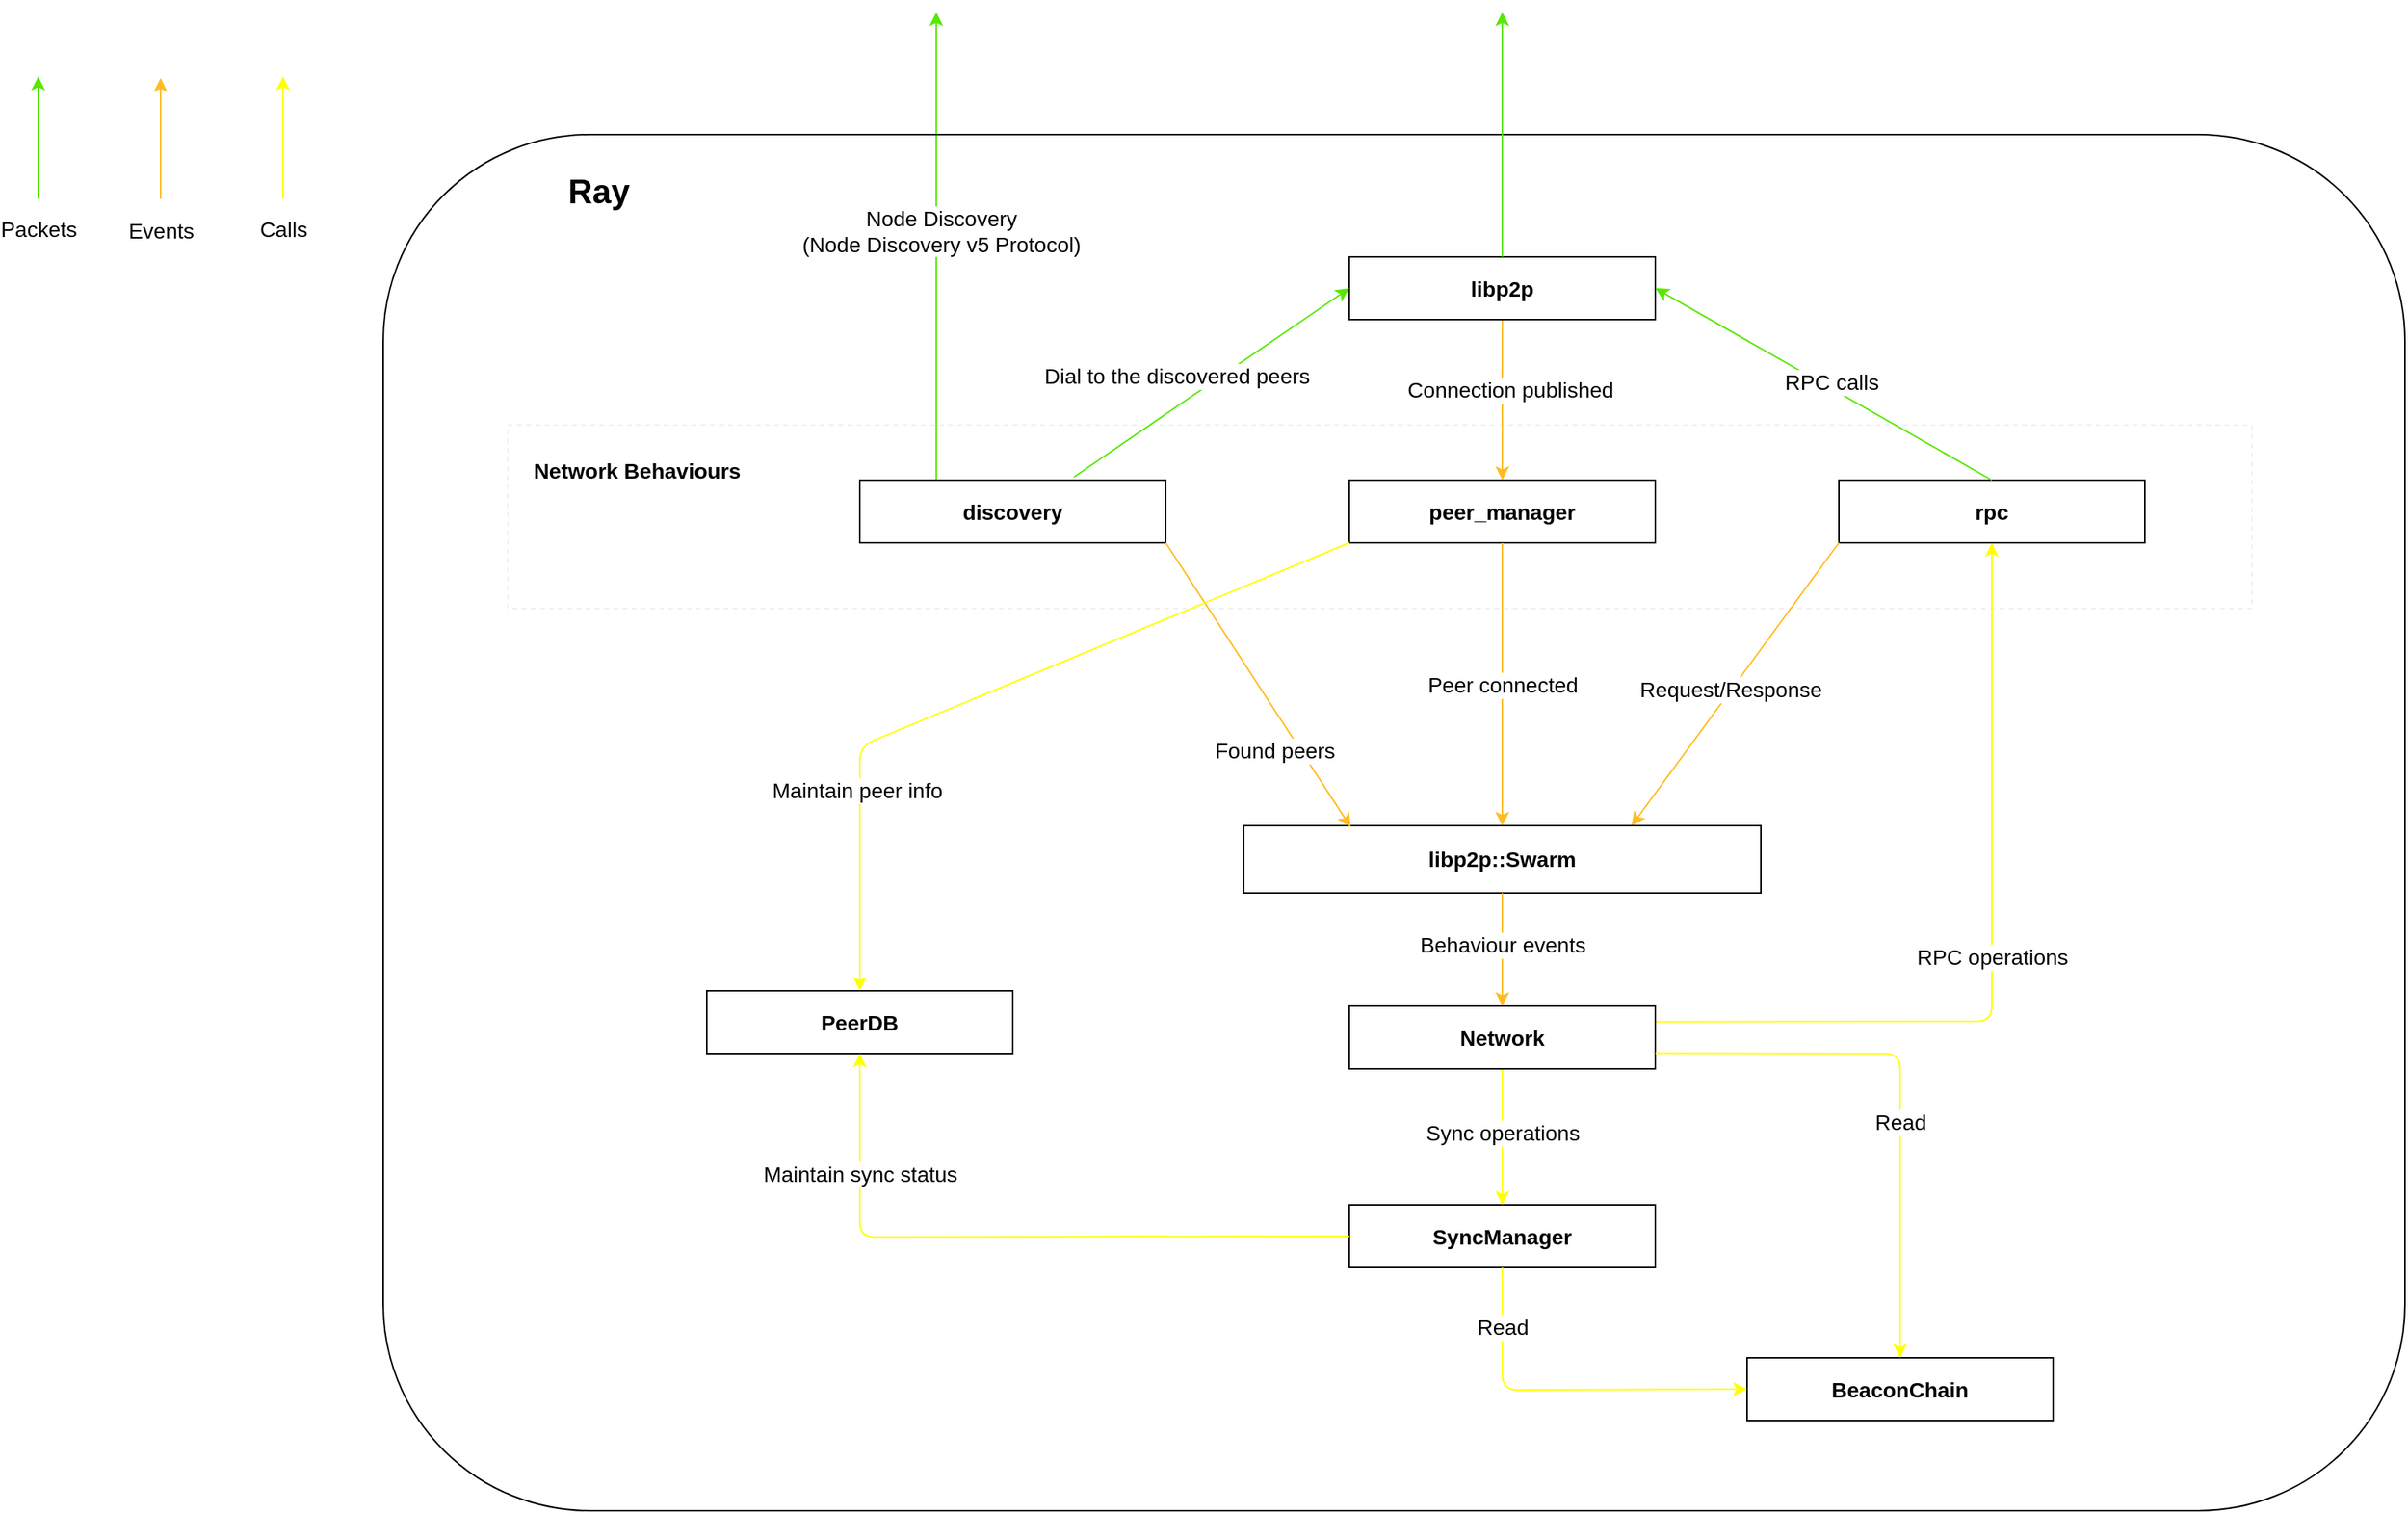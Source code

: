 <mxfile>
    <diagram id="ExdccTZqctQwAvQB16s_" name="Page-1">
        <mxGraphModel dx="2680" dy="1432" grid="0" gridSize="10" guides="1" tooltips="1" connect="1" arrows="1" fold="1" page="0" pageScale="1" pageWidth="827" pageHeight="1169" background="none" math="0" shadow="0">
            <root>
                <mxCell id="0"/>
                <mxCell id="1" parent="0"/>
                <mxCell id="147" value="" style="rounded=0;whiteSpace=wrap;html=1;fontSize=14;dashed=1;strokeColor=#F0F0F0;" parent="1" vertex="1">
                    <mxGeometry x="-550" y="30" width="1140" height="120" as="geometry"/>
                </mxCell>
                <mxCell id="36" value="" style="endArrow=classic;html=1;fontSize=18;fillColor=#60a917;strokeColor=#58E800;exitX=0.25;exitY=0;exitDx=0;exitDy=0;" parent="1" source="104" edge="1">
                    <mxGeometry x="-680" y="-450" width="50" height="50" as="geometry">
                        <mxPoint x="-400" y="-150" as="sourcePoint"/>
                        <mxPoint x="-270" y="-240" as="targetPoint"/>
                    </mxGeometry>
                </mxCell>
                <mxCell id="37" value="Node Discovery&lt;br&gt;(Node Discovery v5 Protocol)" style="edgeLabel;html=1;align=center;verticalAlign=middle;resizable=0;points=[];fontSize=14;" parent="36" vertex="1" connectable="0">
                    <mxGeometry relative="1" as="geometry">
                        <mxPoint x="3" y="-10" as="offset"/>
                    </mxGeometry>
                </mxCell>
                <mxCell id="41" value="" style="endArrow=classic;html=1;fontSize=18;fillColor=#e3c800;strokeColor=#FFBC21;" parent="1" edge="1">
                    <mxGeometry x="-1067" y="-1007" width="50" height="50" as="geometry">
                        <mxPoint x="-777" y="-118" as="sourcePoint"/>
                        <mxPoint x="-777" y="-197" as="targetPoint"/>
                    </mxGeometry>
                </mxCell>
                <mxCell id="42" value="Events" style="edgeLabel;html=1;align=center;verticalAlign=middle;resizable=0;points=[];fontSize=14;" parent="41" vertex="1" connectable="0">
                    <mxGeometry relative="1" as="geometry">
                        <mxPoint y="60" as="offset"/>
                    </mxGeometry>
                </mxCell>
                <mxCell id="46" value="" style="endArrow=classic;html=1;fontSize=18;fillColor=#e3c800;strokeColor=#FFBC21;exitX=0.5;exitY=1;exitDx=0;exitDy=0;entryX=0.5;entryY=0;entryDx=0;entryDy=0;" parent="1" source="109" target="105" edge="1">
                    <mxGeometry x="-135" y="-650" width="50" height="50" as="geometry">
                        <mxPoint x="125" y="-10" as="sourcePoint"/>
                        <mxPoint x="485" y="-10" as="targetPoint"/>
                    </mxGeometry>
                </mxCell>
                <mxCell id="47" value="Connection published" style="edgeLabel;html=1;align=center;verticalAlign=middle;resizable=0;points=[];fontSize=14;" parent="46" vertex="1" connectable="0">
                    <mxGeometry relative="1" as="geometry">
                        <mxPoint x="5" y="-7" as="offset"/>
                    </mxGeometry>
                </mxCell>
                <mxCell id="51" value="&lt;span style=&quot;font-size: 12px&quot;&gt;&lt;br&gt;&lt;/span&gt;" style="rounded=1;whiteSpace=wrap;html=1;fontSize=14;fillColor=none;" parent="1" vertex="1">
                    <mxGeometry x="-631.5" y="-160" width="1321.5" height="900" as="geometry"/>
                </mxCell>
                <mxCell id="104" value="discovery" style="rounded=0;whiteSpace=wrap;html=1;fontSize=14;fontStyle=1" parent="1" vertex="1">
                    <mxGeometry x="-320" y="66" width="200" height="41" as="geometry"/>
                </mxCell>
                <mxCell id="105" value="peer_manager" style="rounded=0;whiteSpace=wrap;html=1;fontSize=14;fontStyle=1" parent="1" vertex="1">
                    <mxGeometry y="66" width="200" height="41" as="geometry"/>
                </mxCell>
                <mxCell id="106" value="rpc" style="rounded=0;whiteSpace=wrap;html=1;fontSize=14;fontStyle=1" parent="1" vertex="1">
                    <mxGeometry x="320" y="66" width="200" height="41" as="geometry"/>
                </mxCell>
                <mxCell id="108" value="BeaconChain" style="rounded=0;whiteSpace=wrap;html=1;fontSize=14;fontStyle=1" parent="1" vertex="1">
                    <mxGeometry x="260" y="640" width="200" height="41" as="geometry"/>
                </mxCell>
                <mxCell id="109" value="libp2p" style="rounded=0;whiteSpace=wrap;html=1;fontSize=14;fontStyle=1" parent="1" vertex="1">
                    <mxGeometry y="-80" width="200" height="41" as="geometry"/>
                </mxCell>
                <mxCell id="112" value="" style="endArrow=classic;html=1;fontSize=18;fillColor=#60a917;strokeColor=#58E800;exitX=0.7;exitY=-0.049;exitDx=0;exitDy=0;entryX=0;entryY=0.5;entryDx=0;entryDy=0;exitPerimeter=0;" parent="1" source="104" target="109" edge="1">
                    <mxGeometry x="-470" y="-510" width="50" height="50" as="geometry">
                        <mxPoint x="-60" y="-20" as="sourcePoint"/>
                        <mxPoint x="-60" y="-300" as="targetPoint"/>
                    </mxGeometry>
                </mxCell>
                <mxCell id="113" value="Dial to the discovered peers" style="edgeLabel;html=1;align=center;verticalAlign=middle;resizable=0;points=[];fontSize=14;" parent="112" vertex="1" connectable="0">
                    <mxGeometry relative="1" as="geometry">
                        <mxPoint x="-23" y="-5" as="offset"/>
                    </mxGeometry>
                </mxCell>
                <mxCell id="114" value="" style="endArrow=classic;html=1;fontSize=18;fillColor=#60a917;strokeColor=#58E800;exitX=0.25;exitY=0;exitDx=0;exitDy=0;" parent="1" edge="1">
                    <mxGeometry x="-1267" y="-608" width="50" height="50" as="geometry">
                        <mxPoint x="-857" y="-118" as="sourcePoint"/>
                        <mxPoint x="-857" y="-198" as="targetPoint"/>
                    </mxGeometry>
                </mxCell>
                <mxCell id="115" value="Packets" style="edgeLabel;html=1;align=center;verticalAlign=middle;resizable=0;points=[];fontSize=14;" parent="114" vertex="1" connectable="0">
                    <mxGeometry relative="1" as="geometry">
                        <mxPoint y="60" as="offset"/>
                    </mxGeometry>
                </mxCell>
                <mxCell id="116" value="" style="endArrow=classic;html=1;fontSize=18;fillColor=#e3c800;strokeColor=#FFBC21;exitX=0.5;exitY=1;exitDx=0;exitDy=0;entryX=0.5;entryY=0;entryDx=0;entryDy=0;" parent="1" source="105" target="141" edge="1">
                    <mxGeometry x="-285" y="360" width="50" height="50" as="geometry">
                        <mxPoint x="345" y="730" as="sourcePoint"/>
                        <mxPoint x="100" y="185" as="targetPoint"/>
                    </mxGeometry>
                </mxCell>
                <mxCell id="117" value="Peer connected" style="edgeLabel;html=1;align=center;verticalAlign=middle;resizable=0;points=[];fontSize=14;" parent="116" vertex="1" connectable="0">
                    <mxGeometry relative="1" as="geometry">
                        <mxPoint as="offset"/>
                    </mxGeometry>
                </mxCell>
                <mxCell id="118" value="" style="endArrow=classic;html=1;fontSize=18;strokeColor=#FFFF00;" parent="1" edge="1">
                    <mxGeometry x="-597" y="-628" width="50" height="50" as="geometry">
                        <mxPoint x="-697" y="-118" as="sourcePoint"/>
                        <mxPoint x="-697" y="-198" as="targetPoint"/>
                    </mxGeometry>
                </mxCell>
                <mxCell id="119" value="Calls" style="edgeLabel;html=1;align=center;verticalAlign=middle;resizable=0;points=[];fontSize=14;" parent="118" vertex="1" connectable="0">
                    <mxGeometry relative="1" as="geometry">
                        <mxPoint y="60" as="offset"/>
                    </mxGeometry>
                </mxCell>
                <mxCell id="120" value="" style="endArrow=classic;html=1;fontSize=18;strokeColor=#FFFF00;entryX=0.5;entryY=1;entryDx=0;entryDy=0;exitX=1;exitY=0.25;exitDx=0;exitDy=0;" parent="1" source="143" target="106" edge="1">
                    <mxGeometry x="350" y="-290" width="50" height="50" as="geometry">
                        <mxPoint x="332" y="165" as="sourcePoint"/>
                        <mxPoint x="250" y="140" as="targetPoint"/>
                        <Array as="points">
                            <mxPoint x="420" y="420"/>
                        </Array>
                    </mxGeometry>
                </mxCell>
                <mxCell id="130" value="RPC operations" style="edgeLabel;html=1;align=center;verticalAlign=middle;resizable=0;points=[];fontSize=14;" parent="120" vertex="1" connectable="0">
                    <mxGeometry relative="1" as="geometry">
                        <mxPoint y="4" as="offset"/>
                    </mxGeometry>
                </mxCell>
                <mxCell id="122" value="" style="endArrow=classic;html=1;fontSize=18;fillColor=#60a917;strokeColor=#58E800;exitX=0.5;exitY=0;exitDx=0;exitDy=0;entryX=1;entryY=0.5;entryDx=0;entryDy=0;" parent="1" source="106" target="109" edge="1">
                    <mxGeometry x="-460" y="-500" width="50" height="50" as="geometry">
                        <mxPoint x="-170" y="47.991" as="sourcePoint"/>
                        <mxPoint x="10" y="-49.5" as="targetPoint"/>
                    </mxGeometry>
                </mxCell>
                <mxCell id="123" value="RPC calls" style="edgeLabel;html=1;align=center;verticalAlign=middle;resizable=0;points=[];fontSize=14;" parent="122" vertex="1" connectable="0">
                    <mxGeometry relative="1" as="geometry">
                        <mxPoint x="5" y="-2" as="offset"/>
                    </mxGeometry>
                </mxCell>
                <mxCell id="124" value="" style="endArrow=classic;html=1;fontSize=18;fillColor=#60a917;strokeColor=#58E800;exitX=0.5;exitY=0;exitDx=0;exitDy=0;" parent="1" source="109" edge="1">
                    <mxGeometry x="-450" y="-490" width="50" height="50" as="geometry">
                        <mxPoint x="430" y="50" as="sourcePoint"/>
                        <mxPoint x="100" y="-240" as="targetPoint"/>
                    </mxGeometry>
                </mxCell>
                <mxCell id="129" value="Ray" style="text;html=1;align=center;verticalAlign=middle;resizable=0;points=[];autosize=1;strokeColor=none;fillColor=none;fontSize=22;fontStyle=1" parent="1" vertex="1">
                    <mxGeometry x="-517" y="-137" width="51" height="30" as="geometry"/>
                </mxCell>
                <mxCell id="131" value="" style="endArrow=classic;html=1;fontSize=18;fillColor=#e3c800;strokeColor=#FFBC21;exitX=0;exitY=1;exitDx=0;exitDy=0;entryX=0.75;entryY=0;entryDx=0;entryDy=0;" parent="1" source="106" target="141" edge="1">
                    <mxGeometry x="-275" y="370" width="50" height="50" as="geometry">
                        <mxPoint x="110" y="91" as="sourcePoint"/>
                        <mxPoint x="174" y="132" as="targetPoint"/>
                    </mxGeometry>
                </mxCell>
                <mxCell id="132" value="Request/Response" style="edgeLabel;html=1;align=center;verticalAlign=middle;resizable=0;points=[];fontSize=14;" parent="131" vertex="1" connectable="0">
                    <mxGeometry relative="1" as="geometry">
                        <mxPoint x="-4" y="3" as="offset"/>
                    </mxGeometry>
                </mxCell>
                <mxCell id="133" value="SyncManager" style="rounded=0;whiteSpace=wrap;html=1;fontSize=14;fontStyle=1" parent="1" vertex="1">
                    <mxGeometry y="540" width="200" height="41" as="geometry"/>
                </mxCell>
                <mxCell id="134" value="" style="endArrow=classic;html=1;fontSize=18;strokeColor=#FFFF00;exitX=0.5;exitY=1;exitDx=0;exitDy=0;" parent="1" source="143" target="133" edge="1">
                    <mxGeometry x="360" y="-29.5" width="50" height="50" as="geometry">
                        <mxPoint x="100" y="491.5" as="sourcePoint"/>
                        <mxPoint x="380" y="341.5" as="targetPoint"/>
                    </mxGeometry>
                </mxCell>
                <mxCell id="135" value="Sync operations" style="edgeLabel;html=1;align=center;verticalAlign=middle;resizable=0;points=[];fontSize=14;" parent="134" vertex="1" connectable="0">
                    <mxGeometry relative="1" as="geometry">
                        <mxPoint y="-3" as="offset"/>
                    </mxGeometry>
                </mxCell>
                <mxCell id="139" value="" style="endArrow=classic;html=1;fontSize=18;strokeColor=#FFFF00;entryX=0;entryY=0.5;entryDx=0;entryDy=0;exitX=0.5;exitY=1;exitDx=0;exitDy=0;" parent="1" source="133" target="108" edge="1">
                    <mxGeometry x="370" y="-50" width="50" height="50" as="geometry">
                        <mxPoint x="430" y="311" as="sourcePoint"/>
                        <mxPoint x="430" y="552" as="targetPoint"/>
                        <Array as="points">
                            <mxPoint x="100" y="661"/>
                        </Array>
                    </mxGeometry>
                </mxCell>
                <mxCell id="140" value="Read" style="edgeLabel;html=1;align=center;verticalAlign=middle;resizable=0;points=[];fontSize=14;" parent="139" vertex="1" connectable="0">
                    <mxGeometry relative="1" as="geometry">
                        <mxPoint x="-40" y="-41" as="offset"/>
                    </mxGeometry>
                </mxCell>
                <mxCell id="141" value="&lt;b style=&quot;font-size: 12px&quot;&gt;&lt;font style=&quot;font-size: 14px&quot;&gt;libp2p::Swarm&lt;/font&gt;&lt;/b&gt;" style="rounded=0;whiteSpace=wrap;html=1;fontSize=14;fontStyle=1" parent="1" vertex="1">
                    <mxGeometry x="-69" y="292" width="338" height="44" as="geometry"/>
                </mxCell>
                <mxCell id="143" value="Network" style="rounded=0;whiteSpace=wrap;html=1;fontSize=14;fontStyle=1" parent="1" vertex="1">
                    <mxGeometry y="410" width="200" height="41" as="geometry"/>
                </mxCell>
                <mxCell id="144" value="" style="endArrow=classic;html=1;fontSize=18;fillColor=#e3c800;strokeColor=#FFBC21;exitX=0.5;exitY=1;exitDx=0;exitDy=0;entryX=0.5;entryY=0;entryDx=0;entryDy=0;" parent="1" source="141" target="143" edge="1">
                    <mxGeometry x="-256" y="621.5" width="50" height="50" as="geometry">
                        <mxPoint x="129" y="342.5" as="sourcePoint"/>
                        <mxPoint x="129" y="446.5" as="targetPoint"/>
                    </mxGeometry>
                </mxCell>
                <mxCell id="145" value="Behaviour events" style="edgeLabel;html=1;align=center;verticalAlign=middle;resizable=0;points=[];fontSize=14;" parent="144" vertex="1" connectable="0">
                    <mxGeometry relative="1" as="geometry">
                        <mxPoint y="-3" as="offset"/>
                    </mxGeometry>
                </mxCell>
                <mxCell id="148" value="Network Behaviours" style="edgeLabel;html=1;align=center;verticalAlign=middle;resizable=0;points=[];fontSize=14;fontStyle=1" parent="1" vertex="1" connectable="0">
                    <mxGeometry x="-466" y="60" as="geometry"/>
                </mxCell>
                <mxCell id="149" value="" style="endArrow=classic;html=1;fontSize=18;fillColor=#e3c800;strokeColor=#FFBC21;exitX=1;exitY=1;exitDx=0;exitDy=0;entryX=0.207;entryY=0.023;entryDx=0;entryDy=0;entryPerimeter=0;" parent="1" source="104" edge="1" target="141">
                    <mxGeometry x="-275" y="370" width="50" height="50" as="geometry">
                        <mxPoint x="110" y="91" as="sourcePoint"/>
                        <mxPoint x="14" y="211" as="targetPoint"/>
                    </mxGeometry>
                </mxCell>
                <mxCell id="150" value="Found peers" style="edgeLabel;html=1;align=center;verticalAlign=middle;resizable=0;points=[];fontSize=14;" parent="149" vertex="1" connectable="0">
                    <mxGeometry relative="1" as="geometry">
                        <mxPoint x="10" y="43" as="offset"/>
                    </mxGeometry>
                </mxCell>
                <mxCell id="151" value="PeerDB" style="rounded=0;whiteSpace=wrap;html=1;fontSize=14;fontStyle=1" vertex="1" parent="1">
                    <mxGeometry x="-420" y="400" width="200" height="41" as="geometry"/>
                </mxCell>
                <mxCell id="152" value="" style="endArrow=classic;html=1;fontSize=18;strokeColor=#FFFF00;exitX=0;exitY=1;exitDx=0;exitDy=0;entryX=0.5;entryY=0;entryDx=0;entryDy=0;" edge="1" parent="1" source="105" target="151">
                    <mxGeometry x="360" y="-280" width="50" height="50" as="geometry">
                        <mxPoint x="210" y="436" as="sourcePoint"/>
                        <mxPoint x="-330" y="210" as="targetPoint"/>
                        <Array as="points">
                            <mxPoint x="-320" y="240"/>
                        </Array>
                    </mxGeometry>
                </mxCell>
                <mxCell id="153" value="Maintain peer info" style="edgeLabel;html=1;align=center;verticalAlign=middle;resizable=0;points=[];fontSize=14;" vertex="1" connectable="0" parent="152">
                    <mxGeometry relative="1" as="geometry">
                        <mxPoint x="-88" y="64" as="offset"/>
                    </mxGeometry>
                </mxCell>
                <mxCell id="154" value="" style="endArrow=classic;html=1;fontSize=18;strokeColor=#FFFF00;exitX=0;exitY=0.5;exitDx=0;exitDy=0;entryX=0.5;entryY=1;entryDx=0;entryDy=0;" edge="1" parent="1" source="133" target="151">
                    <mxGeometry x="370" y="-270" width="50" height="50" as="geometry">
                        <mxPoint x="10" y="91" as="sourcePoint"/>
                        <mxPoint x="-310" y="410" as="targetPoint"/>
                        <Array as="points">
                            <mxPoint x="-320" y="561"/>
                        </Array>
                    </mxGeometry>
                </mxCell>
                <mxCell id="155" value="Maintain sync status" style="edgeLabel;html=1;align=center;verticalAlign=middle;resizable=0;points=[];fontSize=14;" vertex="1" connectable="0" parent="154">
                    <mxGeometry relative="1" as="geometry">
                        <mxPoint x="-100" y="-41" as="offset"/>
                    </mxGeometry>
                </mxCell>
                <mxCell id="156" value="" style="endArrow=classic;html=1;fontSize=18;strokeColor=#FFFF00;entryX=0.5;entryY=0;entryDx=0;entryDy=0;exitX=1;exitY=0.75;exitDx=0;exitDy=0;" edge="1" parent="1" source="143" target="108">
                    <mxGeometry x="380" y="-40" width="50" height="50" as="geometry">
                        <mxPoint x="110" y="591" as="sourcePoint"/>
                        <mxPoint x="240" y="680.5" as="targetPoint"/>
                        <Array as="points">
                            <mxPoint x="360" y="441"/>
                        </Array>
                    </mxGeometry>
                </mxCell>
                <mxCell id="157" value="Read" style="edgeLabel;html=1;align=center;verticalAlign=middle;resizable=0;points=[];fontSize=14;" vertex="1" connectable="0" parent="156">
                    <mxGeometry relative="1" as="geometry">
                        <mxPoint y="25" as="offset"/>
                    </mxGeometry>
                </mxCell>
            </root>
        </mxGraphModel>
    </diagram>
</mxfile>